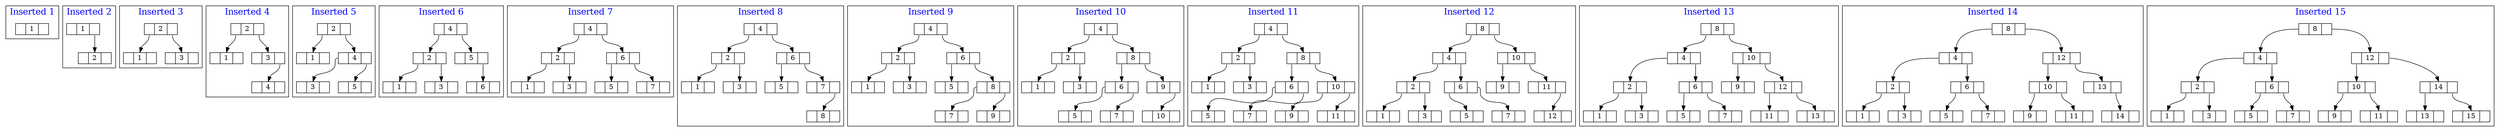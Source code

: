 digraph G {
	node [shape = record,height=.1];
	subgraph cluster1 {
		label = "Inserted 1"
		fontsize = 18
		fontcolor = blue
		a1 [label="<l> | {<c> 1} | <r> "]
	}
	subgraph cluster2 {
		label = "Inserted 2"
		fontsize = 18
		fontcolor = blue
		a2 [label="<l> | {<c> 1} | <r> "]
		a3 [label="<l> | {<c> 2} | <r> "]
		a2:r -> a3:c
	}
	subgraph cluster4 {
		label = "Inserted 3"
		fontsize = 18
		fontcolor = blue
		a4 [label="<l> | {<c> 2} | <r> "]
		a5 [label="<l> | {<c> 1} | <r> "]
		a6 [label="<l> | {<c> 3} | <r> "]
		a4:l -> a5:c
		a4:r -> a6:c
	}
	subgraph cluster7 {
		label = "Inserted 4"
		fontsize = 18
		fontcolor = blue
		a7 [label="<l> | {<c> 2} | <r> "]
		a8 [label="<l> | {<c> 1} | <r> "]
		a9 [label="<l> | {<c> 3} | <r> "]
		a10 [label="<l> | {<c> 4} | <r> "]
		a7:l -> a8:c
		a7:r -> a9:c
		a9:r -> a10:c
	}
	subgraph cluster11 {
		label = "Inserted 5"
		fontsize = 18
		fontcolor = blue
		a11 [label="<l> | {<c> 2} | <r> "]
		a12 [label="<l> | {<c> 1} | <r> "]
		a13 [label="<l> | {<c> 4} | <r> "]
		a14 [label="<l> | {<c> 3} | <r> "]
		a15 [label="<l> | {<c> 5} | <r> "]
		a11:l -> a12:c
		a11:r -> a13:c
		a13:l -> a14:c
		a13:r -> a15:c
	}
	subgraph cluster16 {
		label = "Inserted 6"
		fontsize = 18
		fontcolor = blue
		a16 [label="<l> | {<c> 4} | <r> "]
		a17 [label="<l> | {<c> 2} | <r> "]
		a18 [label="<l> | {<c> 1} | <r> "]
		a19 [label="<l> | {<c> 3} | <r> "]
		a20 [label="<l> | {<c> 5} | <r> "]
		a21 [label="<l> | {<c> 6} | <r> "]
		a16:l -> a17:c
		a17:l -> a18:c
		a17:r -> a19:c
		a16:r -> a20:c
		a20:r -> a21:c
	}
	subgraph cluster22 {
		label = "Inserted 7"
		fontsize = 18
		fontcolor = blue
		a22 [label="<l> | {<c> 4} | <r> "]
		a23 [label="<l> | {<c> 2} | <r> "]
		a24 [label="<l> | {<c> 1} | <r> "]
		a25 [label="<l> | {<c> 3} | <r> "]
		a26 [label="<l> | {<c> 6} | <r> "]
		a27 [label="<l> | {<c> 5} | <r> "]
		a28 [label="<l> | {<c> 7} | <r> "]
		a22:l -> a23:c
		a23:l -> a24:c
		a23:r -> a25:c
		a22:r -> a26:c
		a26:l -> a27:c
		a26:r -> a28:c
	}
	subgraph cluster29 {
		label = "Inserted 8"
		fontsize = 18
		fontcolor = blue
		a29 [label="<l> | {<c> 4} | <r> "]
		a30 [label="<l> | {<c> 2} | <r> "]
		a31 [label="<l> | {<c> 1} | <r> "]
		a32 [label="<l> | {<c> 3} | <r> "]
		a33 [label="<l> | {<c> 6} | <r> "]
		a34 [label="<l> | {<c> 5} | <r> "]
		a35 [label="<l> | {<c> 7} | <r> "]
		a36 [label="<l> | {<c> 8} | <r> "]
		a29:l -> a30:c
		a30:l -> a31:c
		a30:r -> a32:c
		a29:r -> a33:c
		a33:l -> a34:c
		a33:r -> a35:c
		a35:r -> a36:c
	}
	subgraph cluster37 {
		label = "Inserted 9"
		fontsize = 18
		fontcolor = blue
		a37 [label="<l> | {<c> 4} | <r> "]
		a38 [label="<l> | {<c> 2} | <r> "]
		a39 [label="<l> | {<c> 1} | <r> "]
		a40 [label="<l> | {<c> 3} | <r> "]
		a41 [label="<l> | {<c> 6} | <r> "]
		a42 [label="<l> | {<c> 5} | <r> "]
		a43 [label="<l> | {<c> 8} | <r> "]
		a44 [label="<l> | {<c> 7} | <r> "]
		a45 [label="<l> | {<c> 9} | <r> "]
		a37:l -> a38:c
		a38:l -> a39:c
		a38:r -> a40:c
		a37:r -> a41:c
		a41:l -> a42:c
		a41:r -> a43:c
		a43:l -> a44:c
		a43:r -> a45:c
	}
	subgraph cluster46 {
		label = "Inserted 10"
		fontsize = 18
		fontcolor = blue
		a46 [label="<l> | {<c> 4} | <r> "]
		a47 [label="<l> | {<c> 2} | <r> "]
		a48 [label="<l> | {<c> 1} | <r> "]
		a49 [label="<l> | {<c> 3} | <r> "]
		a50 [label="<l> | {<c> 8} | <r> "]
		a51 [label="<l> | {<c> 6} | <r> "]
		a52 [label="<l> | {<c> 5} | <r> "]
		a53 [label="<l> | {<c> 7} | <r> "]
		a54 [label="<l> | {<c> 9} | <r> "]
		a55 [label="<l> | {<c> 10} | <r> "]
		a46:l -> a47:c
		a47:l -> a48:c
		a47:r -> a49:c
		a46:r -> a50:c
		a50:l -> a51:c
		a51:l -> a52:c
		a51:r -> a53:c
		a50:r -> a54:c
		a54:r -> a55:c
	}
	subgraph cluster56 {
		label = "Inserted 11"
		fontsize = 18
		fontcolor = blue
		a56 [label="<l> | {<c> 4} | <r> "]
		a57 [label="<l> | {<c> 2} | <r> "]
		a58 [label="<l> | {<c> 1} | <r> "]
		a59 [label="<l> | {<c> 3} | <r> "]
		a60 [label="<l> | {<c> 8} | <r> "]
		a61 [label="<l> | {<c> 6} | <r> "]
		a62 [label="<l> | {<c> 5} | <r> "]
		a63 [label="<l> | {<c> 7} | <r> "]
		a64 [label="<l> | {<c> 10} | <r> "]
		a65 [label="<l> | {<c> 9} | <r> "]
		a66 [label="<l> | {<c> 11} | <r> "]
		a56:l -> a57:c
		a57:l -> a58:c
		a57:r -> a59:c
		a56:r -> a60:c
		a60:l -> a61:c
		a61:l -> a62:c
		a61:r -> a63:c
		a60:r -> a64:c
		a64:l -> a65:c
		a64:r -> a66:c
	}
	subgraph cluster67 {
		label = "Inserted 12"
		fontsize = 18
		fontcolor = blue
		a67 [label="<l> | {<c> 8} | <r> "]
		a68 [label="<l> | {<c> 4} | <r> "]
		a69 [label="<l> | {<c> 2} | <r> "]
		a70 [label="<l> | {<c> 1} | <r> "]
		a71 [label="<l> | {<c> 3} | <r> "]
		a72 [label="<l> | {<c> 6} | <r> "]
		a73 [label="<l> | {<c> 5} | <r> "]
		a74 [label="<l> | {<c> 7} | <r> "]
		a75 [label="<l> | {<c> 10} | <r> "]
		a76 [label="<l> | {<c> 9} | <r> "]
		a77 [label="<l> | {<c> 11} | <r> "]
		a78 [label="<l> | {<c> 12} | <r> "]
		a67:l -> a68:c
		a68:l -> a69:c
		a69:l -> a70:c
		a69:r -> a71:c
		a68:r -> a72:c
		a72:l -> a73:c
		a72:r -> a74:c
		a67:r -> a75:c
		a75:l -> a76:c
		a75:r -> a77:c
		a77:r -> a78:c
	}
	subgraph cluster79 {
		label = "Inserted 13"
		fontsize = 18
		fontcolor = blue
		a79 [label="<l> | {<c> 8} | <r> "]
		a80 [label="<l> | {<c> 4} | <r> "]
		a81 [label="<l> | {<c> 2} | <r> "]
		a82 [label="<l> | {<c> 1} | <r> "]
		a83 [label="<l> | {<c> 3} | <r> "]
		a84 [label="<l> | {<c> 6} | <r> "]
		a85 [label="<l> | {<c> 5} | <r> "]
		a86 [label="<l> | {<c> 7} | <r> "]
		a87 [label="<l> | {<c> 10} | <r> "]
		a88 [label="<l> | {<c> 9} | <r> "]
		a89 [label="<l> | {<c> 12} | <r> "]
		a90 [label="<l> | {<c> 11} | <r> "]
		a91 [label="<l> | {<c> 13} | <r> "]
		a79:l -> a80:c
		a80:l -> a81:c
		a81:l -> a82:c
		a81:r -> a83:c
		a80:r -> a84:c
		a84:l -> a85:c
		a84:r -> a86:c
		a79:r -> a87:c
		a87:l -> a88:c
		a87:r -> a89:c
		a89:l -> a90:c
		a89:r -> a91:c
	}
	subgraph cluster92 {
		label = "Inserted 14"
		fontsize = 18
		fontcolor = blue
		a92 [label="<l> | {<c> 8} | <r> "]
		a93 [label="<l> | {<c> 4} | <r> "]
		a94 [label="<l> | {<c> 2} | <r> "]
		a95 [label="<l> | {<c> 1} | <r> "]
		a96 [label="<l> | {<c> 3} | <r> "]
		a97 [label="<l> | {<c> 6} | <r> "]
		a98 [label="<l> | {<c> 5} | <r> "]
		a99 [label="<l> | {<c> 7} | <r> "]
		a100 [label="<l> | {<c> 12} | <r> "]
		a101 [label="<l> | {<c> 10} | <r> "]
		a102 [label="<l> | {<c> 9} | <r> "]
		a103 [label="<l> | {<c> 11} | <r> "]
		a104 [label="<l> | {<c> 13} | <r> "]
		a105 [label="<l> | {<c> 14} | <r> "]
		a92:l -> a93:c
		a93:l -> a94:c
		a94:l -> a95:c
		a94:r -> a96:c
		a93:r -> a97:c
		a97:l -> a98:c
		a97:r -> a99:c
		a92:r -> a100:c
		a100:l -> a101:c
		a101:l -> a102:c
		a101:r -> a103:c
		a100:r -> a104:c
		a104:r -> a105:c
	}
	subgraph cluster106 {
		label = "Inserted 15"
		fontsize = 18
		fontcolor = blue
		a106 [label="<l> | {<c> 8} | <r> "]
		a107 [label="<l> | {<c> 4} | <r> "]
		a108 [label="<l> | {<c> 2} | <r> "]
		a109 [label="<l> | {<c> 1} | <r> "]
		a110 [label="<l> | {<c> 3} | <r> "]
		a111 [label="<l> | {<c> 6} | <r> "]
		a112 [label="<l> | {<c> 5} | <r> "]
		a113 [label="<l> | {<c> 7} | <r> "]
		a114 [label="<l> | {<c> 12} | <r> "]
		a115 [label="<l> | {<c> 10} | <r> "]
		a116 [label="<l> | {<c> 9} | <r> "]
		a117 [label="<l> | {<c> 11} | <r> "]
		a118 [label="<l> | {<c> 14} | <r> "]
		a119 [label="<l> | {<c> 13} | <r> "]
		a120 [label="<l> | {<c> 15} | <r> "]
		a106:l -> a107:c
		a107:l -> a108:c
		a108:l -> a109:c
		a108:r -> a110:c
		a107:r -> a111:c
		a111:l -> a112:c
		a111:r -> a113:c
		a106:r -> a114:c
		a114:l -> a115:c
		a115:l -> a116:c
		a115:r -> a117:c
		a114:r -> a118:c
		a118:l -> a119:c
		a118:r -> a120:c
	}
}
